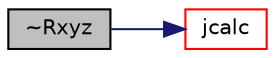 digraph "~Rxyz"
{
  bgcolor="transparent";
  edge [fontname="Helvetica",fontsize="10",labelfontname="Helvetica",labelfontsize="10"];
  node [fontname="Helvetica",fontsize="10",shape=record];
  rankdir="LR";
  Node5 [label="~Rxyz",height=0.2,width=0.4,color="black", fillcolor="grey75", style="filled", fontcolor="black"];
  Node5 -> Node6 [color="midnightblue",fontsize="10",style="solid",fontname="Helvetica"];
  Node6 [label="jcalc",height=0.2,width=0.4,color="red",URL="$a30409.html#a704cdcfe650b6acc214d0e74870900e9",tooltip="Update the model state for this joint. "];
}
